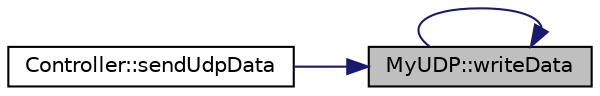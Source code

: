 digraph "MyUDP::writeData"
{
 // LATEX_PDF_SIZE
  edge [fontname="Helvetica",fontsize="10",labelfontname="Helvetica",labelfontsize="10"];
  node [fontname="Helvetica",fontsize="10",shape=record];
  rankdir="RL";
  Node1 [label="MyUDP::writeData",height=0.2,width=0.4,color="black", fillcolor="grey75", style="filled", fontcolor="black",tooltip=" "];
  Node1 -> Node2 [dir="back",color="midnightblue",fontsize="10",style="solid",fontname="Helvetica"];
  Node2 [label="Controller::sendUdpData",height=0.2,width=0.4,color="black", fillcolor="white", style="filled",URL="$classController.html#a349b17eb2f784ae63722c40d6503d761",tooltip=" "];
  Node1 -> Node1 [dir="back",color="midnightblue",fontsize="10",style="solid",fontname="Helvetica"];
}
